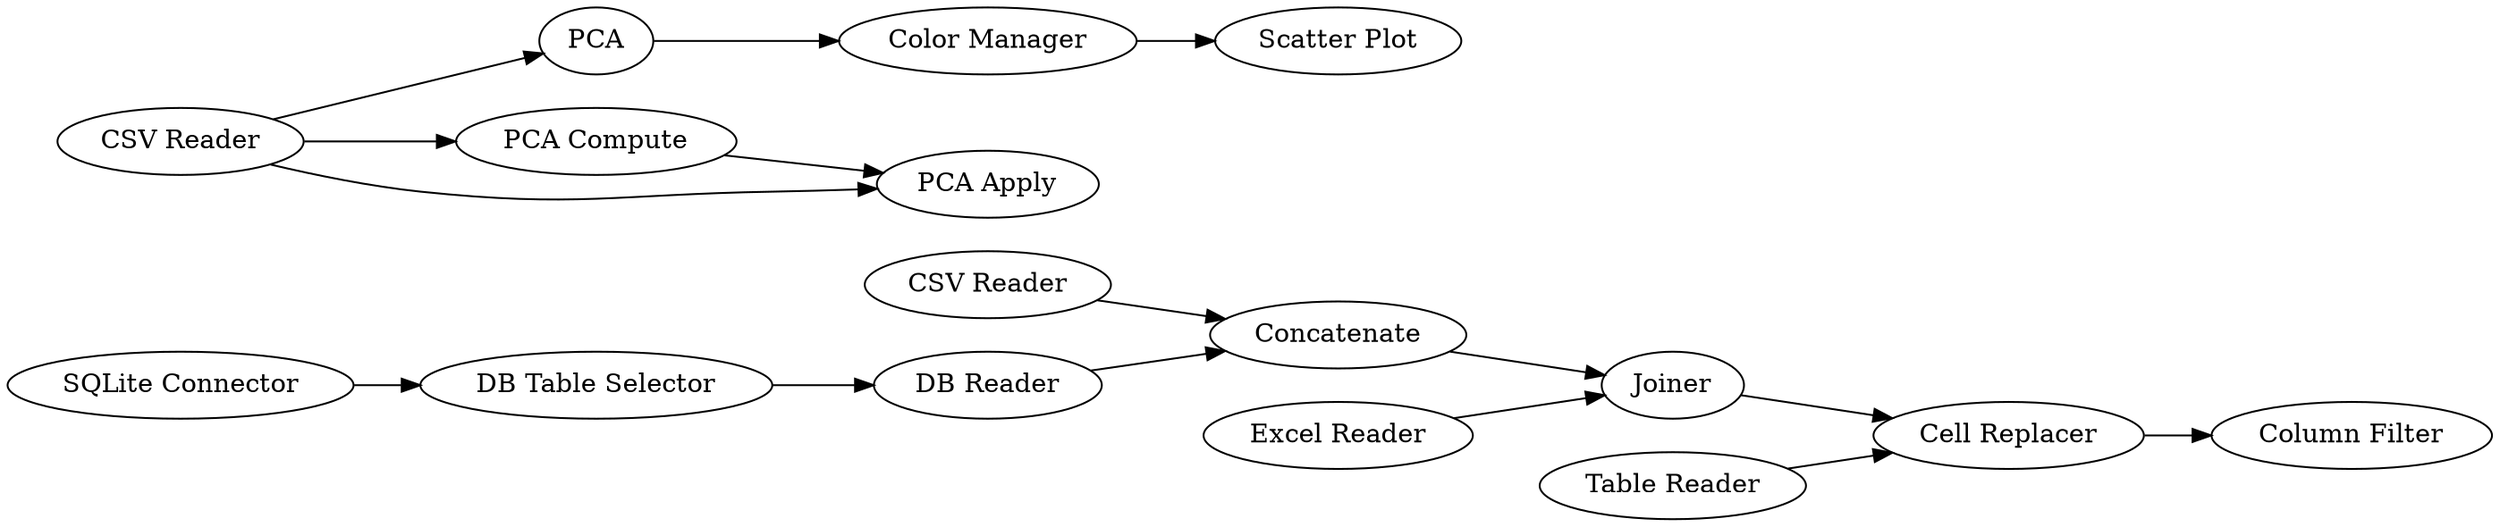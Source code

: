 digraph {
	9 -> 19
	12 -> 15
	7 -> 8
	8 -> 9
	4 -> 8
	15 -> 21
	21 -> 20
	12 -> 16
	1 -> 7
	12 -> 17
	2 -> 3
	6 -> 7
	5 -> 9
	16 -> 17
	3 -> 6
	5 [label="Table Reader"]
	16 [label="PCA Compute"]
	20 [label="Scatter Plot"]
	1 [label="CSV Reader"]
	7 [label=Concatenate]
	9 [label="Cell Replacer"]
	4 [label="Excel Reader"]
	21 [label="Color Manager"]
	6 [label="DB Reader"]
	8 [label=Joiner]
	15 [label=PCA]
	17 [label="PCA Apply"]
	3 [label="DB Table Selector"]
	2 [label="SQLite Connector"]
	12 [label="CSV Reader"]
	19 [label="Column Filter"]
	rankdir=LR
}
